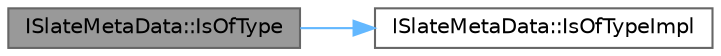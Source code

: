 digraph "ISlateMetaData::IsOfType"
{
 // INTERACTIVE_SVG=YES
 // LATEX_PDF_SIZE
  bgcolor="transparent";
  edge [fontname=Helvetica,fontsize=10,labelfontname=Helvetica,labelfontsize=10];
  node [fontname=Helvetica,fontsize=10,shape=box,height=0.2,width=0.4];
  rankdir="LR";
  Node1 [id="Node000001",label="ISlateMetaData::IsOfType",height=0.2,width=0.4,color="gray40", fillcolor="grey60", style="filled", fontcolor="black",tooltip="Check if this metadata operation can cast safely to the specified template type."];
  Node1 -> Node2 [id="edge1_Node000001_Node000002",color="steelblue1",style="solid",tooltip=" "];
  Node2 [id="Node000002",label="ISlateMetaData::IsOfTypeImpl",height=0.2,width=0.4,color="grey40", fillcolor="white", style="filled",URL="$de/d41/classISlateMetaData.html#a55d583df4da6a92ad86ee3cf51f367d5",tooltip="Checks whether this drag and drop operation can cast safely to the specified type."];
}
